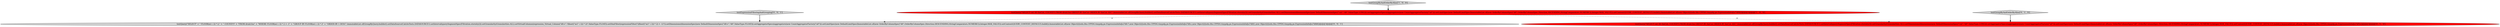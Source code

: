digraph {
1 [style = filled, label = "testQuery(\"SELECT cnt AS theCnt, COUNT(*) FROM druid.foo GROUP BY theCnt ORDER BY theCnt ASC\",ImmutableList.of(GroupByQuery.builder().setDataSource(CalciteTests.DATASOURCE1).setInterval(querySegmentSpec(Filtration.eternity())).setGranularity(Granularities.ALL).setDimensions(dimensionSpec(new DefaultDimensionSpec(\"cnt\",\"d0\",ValueType.LONG))).setAggregatorSpecs(aggregators(new CountAggregatorFactory(\"a0\"))).setLimitSpec(new DefaultLimitSpec(ImmutableList.of(new OrderByColumnSpec(\"d0\",OrderByColumnSpec.Direction.ASCENDING,StringComparators.NUMERIC)),Integer.MAX_VALUE)).setContext(QUERY_CONTEXT_DEFAULT).build()),ImmutableList.of(new Object((((edu.fdu.CPPDG.tinypdg.pe.ExpressionInfo@a7df0b))@@@3@@@['1', '0', '0']", fillcolor = red, shape = ellipse image = "AAA1AAABBB1BBB"];
2 [style = filled, label = "testGroupByAndOrderByAlias['0', '1', '0']", fillcolor = lightgray, shape = diamond image = "AAA0AAABBB2BBB"];
5 [style = filled, label = "testQuery(\"SELECT\" + \" FLOOR(m1 / 2) * 2,\" + \" COUNT(*)\" + \"FROM druid.foo\" + \"WHERE FLOOR(m1 / 2) * 2 > -1\" + \"GROUP BY FLOOR(m1 / 2) * 2\" + \"ORDER BY 1 DESC\",ImmutableList.of(GroupByQuery.builder().setDataSource(CalciteTests.DATASOURCE1).setInterval(querySegmentSpec(Filtration.eternity())).setGranularity(Granularities.ALL).setVirtualColumns(expression_Virtual_Column(\"d0:v\",\"(floor((\"m1\" / 2)) * 2)\",ValueType.FLOAT)).setDimFilter(expressionFilter(\"((floor((\"m1\" / 2)) * 2) > -1)\")).setDimensions(dimensionSpec(new DefaultDimensionSpec(\"d0:v\",\"d0\",ValueType.FLOAT))).setAggregatorSpecs(aggregators(new CountAggregatorFactory(\"a0\"))).setLimitSpec(new DefaultLimitSpec(ImmutableList.of(new OrderByColumnSpec(\"d0\",OrderByColumnSpec.Direction.DESCENDING,StringComparators.NUMERIC)),Integer.MAX_VALUE)).setContext(QUERY_CONTEXT_DEFAULT).build()),ImmutableList.of(new Object((((edu.fdu.CPPDG.tinypdg.pe.ExpressionInfo@a7dfc7,new Object((((edu.fdu.CPPDG.tinypdg.pe.ExpressionInfo@a7dfcc,new Object((((edu.fdu.CPPDG.tinypdg.pe.ExpressionInfo@a7dfd1,new Object((((edu.fdu.CPPDG.tinypdg.pe.ExpressionInfo@a7dfd6))@@@3@@@['0', '0', '1']", fillcolor = lightgray, shape = ellipse image = "AAA0AAABBB3BBB"];
3 [style = filled, label = "testQuery(\"SELECT cnt AS theCnt, COUNT(*) FROM druid.foo GROUP BY theCnt ORDER BY theCnt ASC\",ImmutableList.of(GroupByQuery.builder().setDataSource(CalciteTests.DATASOURCE1).setInterval(querySegmentSpec(Filtration.eternity())).setGranularity(Granularities.ALL).setDimensions(dimensions(new DefaultDimensionSpec(\"cnt\",\"d0\",ValueType.LONG))).setAggregatorSpecs(aggregators(new CountAggregatorFactory(\"a0\"))).setLimitSpec(new DefaultLimitSpec(ImmutableList.of(new OrderByColumnSpec(\"d0\",OrderByColumnSpec.Direction.ASCENDING,StringComparators.NUMERIC)),Integer.MAX_VALUE)).setContext(QUERY_CONTEXT_DEFAULT).build()),ImmutableList.of(new Object((((edu.fdu.CPPDG.tinypdg.pe.ExpressionInfo@a7df5e))@@@3@@@['0', '1', '0']", fillcolor = red, shape = ellipse image = "AAA1AAABBB2BBB"];
4 [style = filled, label = "testExpressionFilteringAndGrouping['0', '0', '1']", fillcolor = lightgray, shape = diamond image = "AAA0AAABBB3BBB"];
0 [style = filled, label = "testGroupByAndOrderByAlias['1', '0', '0']", fillcolor = lightgray, shape = diamond image = "AAA0AAABBB1BBB"];
1->5 [style = dashed, label="0"];
1->3 [style = dashed, label="0"];
4->5 [style = bold, label=""];
0->1 [style = bold, label=""];
2->3 [style = bold, label=""];
}
